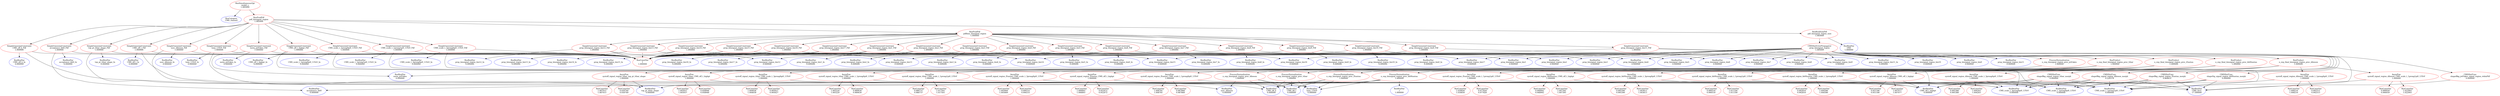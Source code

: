 digraph "model_s"{
"model_s" [ color=red, label="RooSimultaneousOpt\nmodel_s\n1.085009"];
"CMS_channel" [ color=blue, label="RooCategory\nCMS_channel"];
"pdf_binsignal_region" [ color=red, label="RooProdPdf\npdf_binsignal_region\n1.085009"];
"CMS_eff_b_Pdf" [ color=red, label="SimpleGaussianConstraint\nCMS_eff_b_Pdf\n1.000000"];
"CMS_eff_b" [ color=blue, label="RooRealVar\nCMS_eff_b\n0.000000"];
"CMS_eff_b_In" [ color=blue, label="RooRealVar\nCMS_eff_b_In\n0.000000"];
"1" [ color=red, label="RooConstVar\n1\n1.000000"];
"CMS_eff_t_Pdf" [ color=red, label="SimpleGaussianConstraint\nCMS_eff_t_Pdf\n1.000000"];
"CMS_eff_t" [ color=blue, label="RooRealVar\nCMS_eff_t\n0.000000"];
"CMS_eff_t_In" [ color=blue, label="RooRealVar\nCMS_eff_t_In\n0.000000"];
"CMS_eff_t_highpt_Pdf" [ color=red, label="SimpleGaussianConstraint\nCMS_eff_t_highpt_Pdf\n1.000000"];
"CMS_eff_t_highpt" [ color=blue, label="RooRealVar\nCMS_eff_t_highpt\n0.000000"];
"CMS_eff_t_highpt_In" [ color=blue, label="RooRealVar\nCMS_eff_t_highpt_In\n0.000000"];
"CMS_scale_t_1prong0pi0_13TeV_Pdf" [ color=red, label="SimpleGaussianConstraint\nCMS_scale_t_1prong0pi0_13TeV_Pdf\n1.000000"];
"CMS_scale_t_1prong0pi0_13TeV" [ color=blue, label="RooRealVar\nCMS_scale_t_1prong0pi0_13TeV\n0.000000"];
"CMS_scale_t_1prong0pi0_13TeV_In" [ color=blue, label="RooRealVar\nCMS_scale_t_1prong0pi0_13TeV_In\n0.000000"];
"CMS_scale_t_1prong1pi0_13TeV_Pdf" [ color=red, label="SimpleGaussianConstraint\nCMS_scale_t_1prong1pi0_13TeV_Pdf\n1.000000"];
"CMS_scale_t_1prong1pi0_13TeV" [ color=blue, label="RooRealVar\nCMS_scale_t_1prong1pi0_13TeV\n0.000000"];
"CMS_scale_t_1prong1pi0_13TeV_In" [ color=blue, label="RooRealVar\nCMS_scale_t_1prong1pi0_13TeV_In\n0.000000"];
"CMS_scale_t_3prong0pi0_13TeV_Pdf" [ color=red, label="SimpleGaussianConstraint\nCMS_scale_t_3prong0pi0_13TeV_Pdf\n1.000000"];
"CMS_scale_t_3prong0pi0_13TeV" [ color=blue, label="RooRealVar\nCMS_scale_t_3prong0pi0_13TeV\n0.000000"];
"CMS_scale_t_3prong0pi0_13TeV_In" [ color=blue, label="RooRealVar\nCMS_scale_t_3prong0pi0_13TeV_In\n0.000000"];
"acceptance_bbH_Pdf" [ color=red, label="SimpleGaussianConstraint\nacceptance_bbH_Pdf\n1.000000"];
"acceptance_bbH" [ color=blue, label="RooRealVar\nacceptance_bbH\n0.000000"];
"acceptance_bbH_In" [ color=blue, label="RooRealVar\nacceptance_bbH_In\n0.000000"];
"lumi_13TeV_Pdf" [ color=red, label="SimpleGaussianConstraint\nlumi_13TeV_Pdf\n1.000000"];
"lumi_13TeV" [ color=blue, label="RooRealVar\nlumi_13TeV\n0.000000"];
"lumi_13TeV_In" [ color=blue, label="RooRealVar\nlumi_13TeV_In\n0.000000"];
"norm_jetFakes_Pdf" [ color=red, label="SimpleGaussianConstraint\nnorm_jetFakes_Pdf\n1.000000"];
"norm_jetFakes" [ color=blue, label="RooRealVar\nnorm_jetFakes\n0.000000"];
"norm_jetFakes_In" [ color=blue, label="RooRealVar\nnorm_jetFakes_In\n0.000000"];
"top_pt_ttbar_shape_Pdf" [ color=red, label="SimpleGaussianConstraint\ntop_pt_ttbar_shape_Pdf\n1.000000"];
"top_pt_ttbar_shape" [ color=blue, label="RooRealVar\ntop_pt_ttbar_shape\n0.000000"];
"top_pt_ttbar_shape_In" [ color=blue, label="RooRealVar\ntop_pt_ttbar_shape_In\n0.000000"];
"xsec_diboson_Pdf" [ color=red, label="SimpleGaussianConstraint\nxsec_diboson_Pdf\n1.000000"];
"xsec_diboson" [ color=blue, label="RooRealVar\nxsec_diboson\n0.000000"];
"xsec_diboson_In" [ color=blue, label="RooRealVar\nxsec_diboson_In\n0.000000"];
"pdf_binsignal_region_nuis" [ color=red, label="RooRealSumPdf\npdf_binsignal_region_nuis\n1.085009"];
"prop_binsignal_region" [ color=red, label="CMSHistErrorPropagator\nprop_binsignal_region\n1.085009"];
"CMS_th1x" [ color=blue, label="RooRealVar\nCMS_th1x\n17.500000"];
"shapeBkg_signal_region_ttbar_morph" [ color=red, label="CMSHistFunc\nshapeBkg_signal_region_ttbar_morph\n0.000000"];
"shapeBkg_signal_region_diboson_morph" [ color=red, label="CMSHistFunc\nshapeBkg_signal_region_diboson_morph\n0.220378"];
"shapeBkg_signal_region_Ztautau_morph" [ color=red, label="CMSHistFunc\nshapeBkg_signal_region_Ztautau_morph\n0.864631"];
"shapeBkg_jetFakes_signal_region_rebinPdf" [ color=red, label="CMSHistFunc\nshapeBkg_jetFakes_signal_region_rebinPdf\n0.000000"];
"shapeSig_signal_region_bbHtautau_morph" [ color=red, label="CMSHistFunc\nshapeSig_signal_region_bbHtautau_morph\n0.000000"];
"n_exp_final_binsignal_region_proc_ttbar" [ color=red, label="RooProduct\nn_exp_final_binsignal_region_proc_ttbar\n1.000000"];
"n_exp_binsignal_region_proc_ttbar" [ color=red, label="ProcessNormalization\nn_exp_binsignal_region_proc_ttbar\n1.000000"];
"systeff_signal_region_ttbar_CMS_eff_t_highpt" [ color=red, label="AsymPow\nsysteff_signal_region_ttbar_CMS_eff_t_highpt\n1.000000"];
"0.958948" [ color=red, label="RooConstVar\n0.958948\n0.958948"];
"1.005937" [ color=red, label="RooConstVar\n1.005937\n1.005937"];
"systeff_signal_region_ttbar_CMS_scale_t_1prong0pi0_13TeV" [ color=red, label="AsymPow\nsysteff_signal_region_ttbar_CMS_scale_t_1prong0pi0_13TeV\n1.000000"];
"0.989630" [ color=red, label="RooConstVar\n0.989630\n0.989630"];
"1.005220" [ color=red, label="RooConstVar\n1.005220\n1.005220"];
"systeff_signal_region_ttbar_CMS_scale_t_1prong1pi0_13TeV" [ color=red, label="AsymPow\nsysteff_signal_region_ttbar_CMS_scale_t_1prong1pi0_13TeV\n1.000000"];
"0.986737" [ color=red, label="RooConstVar\n0.986737\n0.986737"];
"1.017501" [ color=red, label="RooConstVar\n1.017501\n1.017501"];
"systeff_signal_region_ttbar_CMS_scale_t_3prong0pi0_13TeV" [ color=red, label="AsymPow\nsysteff_signal_region_ttbar_CMS_scale_t_3prong0pi0_13TeV\n1.000000"];
"0.995627" [ color=red, label="RooConstVar\n0.995627\n0.995627"];
"1.004658" [ color=red, label="RooConstVar\n1.004658\n1.004658"];
"systeff_signal_region_ttbar_top_pt_ttbar_shape" [ color=red, label="AsymPow\nsysteff_signal_region_ttbar_top_pt_ttbar_shape\n1.000000"];
"1.087015" [ color=red, label="RooConstVar\n1.087015\n1.087015"];
"0.930749" [ color=red, label="RooConstVar\n0.930749\n0.930749"];
"n_exp_final_binsignal_region_proc_diboson" [ color=red, label="RooProduct\nn_exp_final_binsignal_region_proc_diboson\n1.000000"];
"n_exp_binsignal_region_proc_diboson" [ color=red, label="ProcessNormalization\nn_exp_binsignal_region_proc_diboson\n1.000000"];
"systeff_signal_region_diboson_CMS_eff_t_highpt" [ color=red, label="AsymPow\nsysteff_signal_region_diboson_CMS_eff_t_highpt\n1.000000"];
"0.951186" [ color=red, label="RooConstVar\n0.951186\n0.951186"];
"1.007077" [ color=red, label="RooConstVar\n1.007077\n1.007077"];
"systeff_signal_region_diboson_CMS_scale_t_1prong0pi0_13TeV" [ color=red, label="AsymPow\nsysteff_signal_region_diboson_CMS_scale_t_1prong0pi0_13TeV\n1.000000"];
"0.992515" [ color=red, label="RooConstVar\n0.992515\n0.992515"];
"1.008216" [ color=red, label="RooConstVar\n1.008216\n1.008216"];
"systeff_signal_region_diboson_CMS_scale_t_1prong1pi0_13TeV" [ color=red, label="AsymPow\nsysteff_signal_region_diboson_CMS_scale_t_1prong1pi0_13TeV\n1.000000"];
"0.990059" [ color=red, label="RooConstVar\n0.990059\n0.990059"];
"1.022993" [ color=red, label="RooConstVar\n1.022993\n1.022993"];
"systeff_signal_region_diboson_CMS_scale_t_3prong0pi0_13TeV" [ color=red, label="AsymPow\nsysteff_signal_region_diboson_CMS_scale_t_3prong0pi0_13TeV\n1.000000"];
"0.995388" [ color=red, label="RooConstVar\n0.995388\n0.995388"];
"1.004263" [ color=red, label="RooConstVar\n1.004263\n1.004263"];
"n_exp_final_binsignal_region_proc_Ztautau" [ color=red, label="RooProduct\nn_exp_final_binsignal_region_proc_Ztautau\n1.000000"];
"n_exp_binsignal_region_proc_Ztautau" [ color=red, label="ProcessNormalization\nn_exp_binsignal_region_proc_Ztautau\n1.000000"];
"systeff_signal_region_Ztautau_CMS_eff_t_highpt" [ color=red, label="AsymPow\nsysteff_signal_region_Ztautau_CMS_eff_t_highpt\n1.000000"];
"0.952472" [ color=red, label="RooConstVar\n0.952472\n0.952472"];
"1.006893" [ color=red, label="RooConstVar\n1.006893\n1.006893"];
"systeff_signal_region_Ztautau_CMS_scale_t_1prong0pi0_13TeV" [ color=red, label="AsymPow\nsysteff_signal_region_Ztautau_CMS_scale_t_1prong0pi0_13TeV\n1.000000"];
"0.987868" [ color=red, label="RooConstVar\n0.987868\n0.987868"];
"1.008781" [ color=red, label="RooConstVar\n1.008781\n1.008781"];
"systeff_signal_region_Ztautau_CMS_scale_t_1prong1pi0_13TeV" [ color=red, label="AsymPow\nsysteff_signal_region_Ztautau_CMS_scale_t_1prong1pi0_13TeV\n1.000000"];
"0.977826" [ color=red, label="RooConstVar\n0.977826\n0.977826"];
"1.030856" [ color=red, label="RooConstVar\n1.030856\n1.030856"];
"systeff_signal_region_Ztautau_CMS_scale_t_3prong0pi0_13TeV" [ color=red, label="AsymPow\nsysteff_signal_region_Ztautau_CMS_scale_t_3prong0pi0_13TeV\n1.000000"];
"0.994331" [ color=red, label="RooConstVar\n0.994331\n0.994331"];
"1.005669" [ color=red, label="RooConstVar\n1.005669\n1.005669"];
"n_exp_binsignal_region_proc_jetFakes" [ color=red, label="ProcessNormalization\nn_exp_binsignal_region_proc_jetFakes\n1.000000"];
"n_exp_final_binsignal_region_proc_bbHtautau" [ color=red, label="RooProduct\nn_exp_final_binsignal_region_proc_bbHtautau\n1.000000"];
"n_exp_binsignal_region_proc_bbHtautau" [ color=red, label="ProcessNormalization\nn_exp_binsignal_region_proc_bbHtautau\n1.000000"];
"r" [ color=blue, label="RooRealVar\nr\n1.000000"];
"systeff_signal_region_bbHtautau_CMS_eff_t_highpt" [ color=red, label="AsymPow\nsysteff_signal_region_bbHtautau_CMS_eff_t_highpt\n1.000000"];
"0.948992" [ color=red, label="RooConstVar\n0.948992\n0.948992"];
"1.007395" [ color=red, label="RooConstVar\n1.007395\n1.007395"];
"systeff_signal_region_bbHtautau_CMS_scale_t_1prong0pi0_13TeV" [ color=red, label="AsymPow\nsysteff_signal_region_bbHtautau_CMS_scale_t_1prong0pi0_13TeV\n1.000000"];
"0.992816" [ color=red, label="RooConstVar\n0.992816\n0.992816"];
"1.004586" [ color=red, label="RooConstVar\n1.004586\n1.004586"];
"systeff_signal_region_bbHtautau_CMS_scale_t_1prong1pi0_13TeV" [ color=red, label="AsymPow\nsysteff_signal_region_bbHtautau_CMS_scale_t_1prong1pi0_13TeV\n1.000000"];
"0.990518" [ color=red, label="RooConstVar\n0.990518\n0.990518"];
"1.011356" [ color=red, label="RooConstVar\n1.011356\n1.011356"];
"systeff_signal_region_bbHtautau_CMS_scale_t_3prong0pi0_13TeV" [ color=red, label="AsymPow\nsysteff_signal_region_bbHtautau_CMS_scale_t_3prong0pi0_13TeV\n1.000000"];
"0.995390" [ color=red, label="RooConstVar\n0.995390\n0.995390"];
"1.003613" [ color=red, label="RooConstVar\n1.003613\n1.003613"];
"prop_binsignal_region_bin0" [ color=blue, label="RooRealVar\nprop_binsignal_region_bin0\n0.000000"];
"prop_binsignal_region_bin1" [ color=blue, label="RooRealVar\nprop_binsignal_region_bin1\n0.000000"];
"prop_binsignal_region_bin2" [ color=blue, label="RooRealVar\nprop_binsignal_region_bin2\n0.000000"];
"prop_binsignal_region_bin3" [ color=blue, label="RooRealVar\nprop_binsignal_region_bin3\n0.000000"];
"prop_binsignal_region_bin4" [ color=blue, label="RooRealVar\nprop_binsignal_region_bin4\n0.000000"];
"prop_binsignal_region_bin5" [ color=blue, label="RooRealVar\nprop_binsignal_region_bin5\n0.000000"];
"prop_binsignal_region_bin6" [ color=blue, label="RooRealVar\nprop_binsignal_region_bin6\n0.000000"];
"prop_binsignal_region_bin7" [ color=blue, label="RooRealVar\nprop_binsignal_region_bin7\n0.000000"];
"prop_binsignal_region_bin8" [ color=blue, label="RooRealVar\nprop_binsignal_region_bin8\n0.000000"];
"prop_binsignal_region_bin9" [ color=blue, label="RooRealVar\nprop_binsignal_region_bin9\n0.000000"];
"prop_binsignal_region_bin10" [ color=blue, label="RooRealVar\nprop_binsignal_region_bin10\n0.000000"];
"prop_binsignal_region_bin11" [ color=blue, label="RooRealVar\nprop_binsignal_region_bin11\n0.000000"];
"prop_binsignal_region_bin12" [ color=blue, label="RooRealVar\nprop_binsignal_region_bin12\n0.000000"];
"prop_binsignal_region_bin13" [ color=blue, label="RooRealVar\nprop_binsignal_region_bin13\n0.000000"];
"prop_binsignal_region_bin14" [ color=blue, label="RooRealVar\nprop_binsignal_region_bin14\n0.000000"];
"prop_binsignal_region_bin15" [ color=blue, label="RooRealVar\nprop_binsignal_region_bin15\n0.000000"];
"prop_binsignal_region_bin16" [ color=blue, label="RooRealVar\nprop_binsignal_region_bin16\n0.000000"];
"prop_binsignal_region_bin17" [ color=blue, label="RooRealVar\nprop_binsignal_region_bin17\n0.000000"];
"ONE" [ color=blue, label="RooRealVar\nONE\n1.000000"];
"pdfbins_binsignal_region" [ color=red, label="RooProdPdf\npdfbins_binsignal_region\n1.000000"];
"prop_binsignal_region_bin0_Pdf" [ color=red, label="SimpleGaussianConstraint\nprop_binsignal_region_bin0_Pdf\n1.000000"];
"prop_binsignal_region_bin0_In" [ color=blue, label="RooRealVar\nprop_binsignal_region_bin0_In\n0.000000"];
"prop_binsignal_region_bin1_Pdf" [ color=red, label="SimpleGaussianConstraint\nprop_binsignal_region_bin1_Pdf\n1.000000"];
"prop_binsignal_region_bin1_In" [ color=blue, label="RooRealVar\nprop_binsignal_region_bin1_In\n0.000000"];
"prop_binsignal_region_bin2_Pdf" [ color=red, label="SimpleGaussianConstraint\nprop_binsignal_region_bin2_Pdf\n1.000000"];
"prop_binsignal_region_bin2_In" [ color=blue, label="RooRealVar\nprop_binsignal_region_bin2_In\n0.000000"];
"prop_binsignal_region_bin3_Pdf" [ color=red, label="SimpleGaussianConstraint\nprop_binsignal_region_bin3_Pdf\n1.000000"];
"prop_binsignal_region_bin3_In" [ color=blue, label="RooRealVar\nprop_binsignal_region_bin3_In\n0.000000"];
"prop_binsignal_region_bin4_Pdf" [ color=red, label="SimpleGaussianConstraint\nprop_binsignal_region_bin4_Pdf\n1.000000"];
"prop_binsignal_region_bin4_In" [ color=blue, label="RooRealVar\nprop_binsignal_region_bin4_In\n0.000000"];
"prop_binsignal_region_bin5_Pdf" [ color=red, label="SimpleGaussianConstraint\nprop_binsignal_region_bin5_Pdf\n1.000000"];
"prop_binsignal_region_bin5_In" [ color=blue, label="RooRealVar\nprop_binsignal_region_bin5_In\n0.000000"];
"prop_binsignal_region_bin6_Pdf" [ color=red, label="SimpleGaussianConstraint\nprop_binsignal_region_bin6_Pdf\n1.000000"];
"prop_binsignal_region_bin6_In" [ color=blue, label="RooRealVar\nprop_binsignal_region_bin6_In\n0.000000"];
"prop_binsignal_region_bin7_Pdf" [ color=red, label="SimpleGaussianConstraint\nprop_binsignal_region_bin7_Pdf\n1.000000"];
"prop_binsignal_region_bin7_In" [ color=blue, label="RooRealVar\nprop_binsignal_region_bin7_In\n0.000000"];
"prop_binsignal_region_bin8_Pdf" [ color=red, label="SimpleGaussianConstraint\nprop_binsignal_region_bin8_Pdf\n1.000000"];
"prop_binsignal_region_bin8_In" [ color=blue, label="RooRealVar\nprop_binsignal_region_bin8_In\n0.000000"];
"prop_binsignal_region_bin9_Pdf" [ color=red, label="SimpleGaussianConstraint\nprop_binsignal_region_bin9_Pdf\n1.000000"];
"prop_binsignal_region_bin9_In" [ color=blue, label="RooRealVar\nprop_binsignal_region_bin9_In\n0.000000"];
"prop_binsignal_region_bin10_Pdf" [ color=red, label="SimpleGaussianConstraint\nprop_binsignal_region_bin10_Pdf\n1.000000"];
"prop_binsignal_region_bin10_In" [ color=blue, label="RooRealVar\nprop_binsignal_region_bin10_In\n0.000000"];
"prop_binsignal_region_bin11_Pdf" [ color=red, label="SimpleGaussianConstraint\nprop_binsignal_region_bin11_Pdf\n1.000000"];
"prop_binsignal_region_bin11_In" [ color=blue, label="RooRealVar\nprop_binsignal_region_bin11_In\n0.000000"];
"prop_binsignal_region_bin12_Pdf" [ color=red, label="SimpleGaussianConstraint\nprop_binsignal_region_bin12_Pdf\n1.000000"];
"prop_binsignal_region_bin12_In" [ color=blue, label="RooRealVar\nprop_binsignal_region_bin12_In\n0.000000"];
"prop_binsignal_region_bin13_Pdf" [ color=red, label="SimpleGaussianConstraint\nprop_binsignal_region_bin13_Pdf\n1.000000"];
"prop_binsignal_region_bin13_In" [ color=blue, label="RooRealVar\nprop_binsignal_region_bin13_In\n0.000000"];
"prop_binsignal_region_bin14_Pdf" [ color=red, label="SimpleGaussianConstraint\nprop_binsignal_region_bin14_Pdf\n1.000000"];
"prop_binsignal_region_bin14_In" [ color=blue, label="RooRealVar\nprop_binsignal_region_bin14_In\n0.000000"];
"prop_binsignal_region_bin15_Pdf" [ color=red, label="SimpleGaussianConstraint\nprop_binsignal_region_bin15_Pdf\n1.000000"];
"prop_binsignal_region_bin15_In" [ color=blue, label="RooRealVar\nprop_binsignal_region_bin15_In\n0.000000"];
"prop_binsignal_region_bin16_Pdf" [ color=red, label="SimpleGaussianConstraint\nprop_binsignal_region_bin16_Pdf\n1.000000"];
"prop_binsignal_region_bin16_In" [ color=blue, label="RooRealVar\nprop_binsignal_region_bin16_In\n0.000000"];
"prop_binsignal_region_bin17_Pdf" [ color=red, label="SimpleGaussianConstraint\nprop_binsignal_region_bin17_Pdf\n1.000000"];
"prop_binsignal_region_bin17_In" [ color=blue, label="RooRealVar\nprop_binsignal_region_bin17_In\n0.000000"];
"CMS_scale_t_3prong0pi0_13TeV_Pdf" -> "1";
"CMS_scale_t_3prong0pi0_13TeV_Pdf" -> "CMS_scale_t_3prong0pi0_13TeV";
"CMS_scale_t_3prong0pi0_13TeV_Pdf" -> "CMS_scale_t_3prong0pi0_13TeV_In";
"CMS_eff_b_Pdf" -> "1";
"CMS_eff_b_Pdf" -> "CMS_eff_b_In";
"CMS_eff_b_Pdf" -> "CMS_eff_b";
"CMS_eff_t_highpt_Pdf" -> "1";
"CMS_eff_t_highpt_Pdf" -> "CMS_eff_t_highpt";
"CMS_eff_t_highpt_Pdf" -> "CMS_eff_t_highpt_In";
"CMS_eff_t_Pdf" -> "1";
"CMS_eff_t_Pdf" -> "CMS_eff_t_In";
"CMS_eff_t_Pdf" -> "CMS_eff_t";
"prop_binsignal_region_bin8_Pdf" -> "prop_binsignal_region_bin8";
"prop_binsignal_region_bin8_Pdf" -> "1";
"prop_binsignal_region_bin8_Pdf" -> "prop_binsignal_region_bin8_In";
"xsec_diboson_Pdf" -> "1";
"xsec_diboson_Pdf" -> "xsec_diboson_In";
"xsec_diboson_Pdf" -> "xsec_diboson";
"lumi_13TeV_Pdf" -> "1";
"lumi_13TeV_Pdf" -> "lumi_13TeV_In";
"lumi_13TeV_Pdf" -> "lumi_13TeV";
"CMS_scale_t_1prong0pi0_13TeV_Pdf" -> "1";
"CMS_scale_t_1prong0pi0_13TeV_Pdf" -> "CMS_scale_t_1prong0pi0_13TeV";
"CMS_scale_t_1prong0pi0_13TeV_Pdf" -> "CMS_scale_t_1prong0pi0_13TeV_In";
"CMS_scale_t_1prong1pi0_13TeV_Pdf" -> "1";
"CMS_scale_t_1prong1pi0_13TeV_Pdf" -> "CMS_scale_t_1prong1pi0_13TeV";
"CMS_scale_t_1prong1pi0_13TeV_Pdf" -> "CMS_scale_t_1prong1pi0_13TeV_In";
"acceptance_bbH_Pdf" -> "1";
"acceptance_bbH_Pdf" -> "acceptance_bbH_In";
"acceptance_bbH_Pdf" -> "acceptance_bbH";
"top_pt_ttbar_shape_Pdf" -> "1";
"top_pt_ttbar_shape_Pdf" -> "top_pt_ttbar_shape";
"top_pt_ttbar_shape_Pdf" -> "top_pt_ttbar_shape_In";
"norm_jetFakes_Pdf" -> "1";
"norm_jetFakes_Pdf" -> "norm_jetFakes";
"norm_jetFakes_Pdf" -> "norm_jetFakes_In";
"n_exp_binsignal_region_proc_Ztautau" -> "CMS_eff_b";
"n_exp_binsignal_region_proc_Ztautau" -> "CMS_eff_t";
"n_exp_binsignal_region_proc_Ztautau" -> "lumi_13TeV";
"n_exp_binsignal_region_proc_diboson" -> "CMS_eff_b";
"n_exp_binsignal_region_proc_diboson" -> "CMS_eff_t";
"n_exp_binsignal_region_proc_diboson" -> "xsec_diboson";
"n_exp_binsignal_region_proc_diboson" -> "lumi_13TeV";
"n_exp_binsignal_region_proc_ttbar" -> "CMS_eff_b";
"n_exp_binsignal_region_proc_ttbar" -> "CMS_eff_t";
"n_exp_binsignal_region_proc_ttbar" -> "lumi_13TeV";
"n_exp_binsignal_region_proc_jetFakes" -> "norm_jetFakes";
"n_exp_binsignal_region_proc_bbHtautau" -> "r";
"n_exp_binsignal_region_proc_bbHtautau" -> "CMS_eff_b";
"n_exp_binsignal_region_proc_bbHtautau" -> "CMS_eff_t";
"n_exp_binsignal_region_proc_bbHtautau" -> "acceptance_bbH";
"n_exp_binsignal_region_proc_bbHtautau" -> "lumi_13TeV";
"prop_binsignal_region_bin1_Pdf" -> "1";
"prop_binsignal_region_bin1_Pdf" -> "prop_binsignal_region_bin1_In";
"prop_binsignal_region_bin1_Pdf" -> "prop_binsignal_region_bin1";
"prop_binsignal_region_bin5_Pdf" -> "prop_binsignal_region_bin5";
"prop_binsignal_region_bin5_Pdf" -> "1";
"prop_binsignal_region_bin5_Pdf" -> "prop_binsignal_region_bin5_In";
"prop_binsignal_region_bin2_Pdf" -> "1";
"prop_binsignal_region_bin2_Pdf" -> "prop_binsignal_region_bin2";
"prop_binsignal_region_bin2_Pdf" -> "prop_binsignal_region_bin2_In";
"prop_binsignal_region_bin0_Pdf" -> "1";
"prop_binsignal_region_bin0_Pdf" -> "prop_binsignal_region_bin0";
"prop_binsignal_region_bin0_Pdf" -> "prop_binsignal_region_bin0_In";
"prop_binsignal_region_bin13_Pdf" -> "1";
"prop_binsignal_region_bin13_Pdf" -> "prop_binsignal_region_bin13";
"prop_binsignal_region_bin13_Pdf" -> "prop_binsignal_region_bin13_In";
"prop_binsignal_region_bin6_Pdf" -> "1";
"prop_binsignal_region_bin6_Pdf" -> "prop_binsignal_region_bin6";
"prop_binsignal_region_bin6_Pdf" -> "prop_binsignal_region_bin6_In";
"prop_binsignal_region_bin9_Pdf" -> "1";
"prop_binsignal_region_bin9_Pdf" -> "prop_binsignal_region_bin9";
"prop_binsignal_region_bin9_Pdf" -> "prop_binsignal_region_bin9_In";
"prop_binsignal_region_bin3_Pdf" -> "1";
"prop_binsignal_region_bin3_Pdf" -> "prop_binsignal_region_bin3_In";
"prop_binsignal_region_bin3_Pdf" -> "prop_binsignal_region_bin3";
"prop_binsignal_region_bin7_Pdf" -> "1";
"prop_binsignal_region_bin7_Pdf" -> "prop_binsignal_region_bin7";
"prop_binsignal_region_bin7_Pdf" -> "prop_binsignal_region_bin7_In";
"prop_binsignal_region_bin4_Pdf" -> "1";
"prop_binsignal_region_bin4_Pdf" -> "prop_binsignal_region_bin4";
"prop_binsignal_region_bin4_Pdf" -> "prop_binsignal_region_bin4_In";
"prop_binsignal_region_bin12_Pdf" -> "1";
"prop_binsignal_region_bin12_Pdf" -> "prop_binsignal_region_bin12_In";
"prop_binsignal_region_bin12_Pdf" -> "prop_binsignal_region_bin12";
"prop_binsignal_region_bin15_Pdf" -> "1";
"prop_binsignal_region_bin15_Pdf" -> "prop_binsignal_region_bin15";
"prop_binsignal_region_bin15_Pdf" -> "prop_binsignal_region_bin15_In";
"prop_binsignal_region_bin17_Pdf" -> "1";
"prop_binsignal_region_bin17_Pdf" -> "prop_binsignal_region_bin17_In";
"prop_binsignal_region_bin17_Pdf" -> "prop_binsignal_region_bin17";
"prop_binsignal_region_bin10_Pdf" -> "1";
"prop_binsignal_region_bin10_Pdf" -> "prop_binsignal_region_bin10";
"prop_binsignal_region_bin10_Pdf" -> "prop_binsignal_region_bin10_In";
"prop_binsignal_region_bin11_Pdf" -> "1";
"prop_binsignal_region_bin11_Pdf" -> "prop_binsignal_region_bin11_In";
"prop_binsignal_region_bin11_Pdf" -> "prop_binsignal_region_bin11";
"prop_binsignal_region_bin14_Pdf" -> "1";
"prop_binsignal_region_bin14_Pdf" -> "prop_binsignal_region_bin14";
"prop_binsignal_region_bin14_Pdf" -> "prop_binsignal_region_bin14_In";
"prop_binsignal_region_bin16_Pdf" -> "1";
"prop_binsignal_region_bin16_Pdf" -> "prop_binsignal_region_bin16_In";
"prop_binsignal_region_bin16_Pdf" -> "prop_binsignal_region_bin16";
"model_s" -> "CMS_channel";
"model_s" -> "pdf_binsignal_region";
"pdf_binsignal_region" -> "CMS_scale_t_3prong0pi0_13TeV_Pdf";
"pdf_binsignal_region" -> "CMS_eff_b_Pdf";
"pdf_binsignal_region" -> "CMS_eff_t_highpt_Pdf";
"pdf_binsignal_region" -> "CMS_eff_t_Pdf";
"pdf_binsignal_region" -> "xsec_diboson_Pdf";
"pdf_binsignal_region" -> "lumi_13TeV_Pdf";
"pdf_binsignal_region" -> "CMS_scale_t_1prong0pi0_13TeV_Pdf";
"pdf_binsignal_region" -> "CMS_scale_t_1prong1pi0_13TeV_Pdf";
"pdf_binsignal_region" -> "acceptance_bbH_Pdf";
"pdf_binsignal_region" -> "top_pt_ttbar_shape_Pdf";
"pdf_binsignal_region" -> "norm_jetFakes_Pdf";
"pdf_binsignal_region" -> "pdf_binsignal_region_nuis";
"pdf_binsignal_region" -> "pdfbins_binsignal_region";
"pdf_binsignal_region_nuis" -> "ONE";
"pdf_binsignal_region_nuis" -> "prop_binsignal_region";
"prop_binsignal_region" -> "CMS_th1x";
"prop_binsignal_region" -> "prop_binsignal_region_bin5";
"prop_binsignal_region" -> "prop_binsignal_region_bin8";
"prop_binsignal_region" -> "prop_binsignal_region_bin7";
"prop_binsignal_region" -> "prop_binsignal_region_bin15";
"prop_binsignal_region" -> "prop_binsignal_region_bin6";
"prop_binsignal_region" -> "prop_binsignal_region_bin0";
"prop_binsignal_region" -> "prop_binsignal_region_bin4";
"prop_binsignal_region" -> "n_exp_binsignal_region_proc_jetFakes";
"prop_binsignal_region" -> "prop_binsignal_region_bin2";
"prop_binsignal_region" -> "prop_binsignal_region_bin14";
"prop_binsignal_region" -> "prop_binsignal_region_bin13";
"prop_binsignal_region" -> "prop_binsignal_region_bin3";
"prop_binsignal_region" -> "prop_binsignal_region_bin1";
"prop_binsignal_region" -> "prop_binsignal_region_bin9";
"prop_binsignal_region" -> "prop_binsignal_region_bin10";
"prop_binsignal_region" -> "prop_binsignal_region_bin11";
"prop_binsignal_region" -> "prop_binsignal_region_bin16";
"prop_binsignal_region" -> "prop_binsignal_region_bin12";
"prop_binsignal_region" -> "prop_binsignal_region_bin17";
"prop_binsignal_region" -> "shapeBkg_signal_region_ttbar_morph";
"prop_binsignal_region" -> "shapeBkg_signal_region_diboson_morph";
"prop_binsignal_region" -> "shapeBkg_signal_region_Ztautau_morph";
"prop_binsignal_region" -> "shapeBkg_jetFakes_signal_region_rebinPdf";
"prop_binsignal_region" -> "shapeSig_signal_region_bbHtautau_morph";
"prop_binsignal_region" -> "n_exp_final_binsignal_region_proc_ttbar";
"prop_binsignal_region" -> "n_exp_final_binsignal_region_proc_diboson";
"prop_binsignal_region" -> "n_exp_final_binsignal_region_proc_Ztautau";
"prop_binsignal_region" -> "n_exp_final_binsignal_region_proc_bbHtautau";
"shapeBkg_signal_region_ttbar_morph" -> "CMS_th1x";
"shapeBkg_signal_region_ttbar_morph" -> "top_pt_ttbar_shape";
"shapeBkg_signal_region_ttbar_morph" -> "CMS_scale_t_1prong1pi0_13TeV";
"shapeBkg_signal_region_ttbar_morph" -> "CMS_eff_t_highpt";
"shapeBkg_signal_region_ttbar_morph" -> "CMS_scale_t_1prong0pi0_13TeV";
"shapeBkg_signal_region_ttbar_morph" -> "CMS_scale_t_3prong0pi0_13TeV";
"shapeBkg_signal_region_diboson_morph" -> "CMS_th1x";
"shapeBkg_signal_region_diboson_morph" -> "CMS_scale_t_1prong1pi0_13TeV";
"shapeBkg_signal_region_diboson_morph" -> "CMS_eff_t_highpt";
"shapeBkg_signal_region_diboson_morph" -> "CMS_scale_t_1prong0pi0_13TeV";
"shapeBkg_signal_region_diboson_morph" -> "CMS_scale_t_3prong0pi0_13TeV";
"shapeBkg_signal_region_Ztautau_morph" -> "CMS_th1x";
"shapeBkg_signal_region_Ztautau_morph" -> "CMS_scale_t_1prong1pi0_13TeV";
"shapeBkg_signal_region_Ztautau_morph" -> "CMS_eff_t_highpt";
"shapeBkg_signal_region_Ztautau_morph" -> "CMS_scale_t_1prong0pi0_13TeV";
"shapeBkg_signal_region_Ztautau_morph" -> "CMS_scale_t_3prong0pi0_13TeV";
"shapeBkg_jetFakes_signal_region_rebinPdf" -> "CMS_th1x";
"shapeSig_signal_region_bbHtautau_morph" -> "CMS_th1x";
"shapeSig_signal_region_bbHtautau_morph" -> "CMS_scale_t_1prong1pi0_13TeV";
"shapeSig_signal_region_bbHtautau_morph" -> "CMS_eff_t_highpt";
"shapeSig_signal_region_bbHtautau_morph" -> "CMS_scale_t_1prong0pi0_13TeV";
"shapeSig_signal_region_bbHtautau_morph" -> "CMS_scale_t_3prong0pi0_13TeV";
"n_exp_final_binsignal_region_proc_ttbar" -> "n_exp_binsignal_region_proc_ttbar";
"n_exp_final_binsignal_region_proc_ttbar" -> "systeff_signal_region_ttbar_CMS_eff_t_highpt";
"n_exp_final_binsignal_region_proc_ttbar" -> "systeff_signal_region_ttbar_CMS_scale_t_1prong0pi0_13TeV";
"n_exp_final_binsignal_region_proc_ttbar" -> "systeff_signal_region_ttbar_CMS_scale_t_1prong1pi0_13TeV";
"n_exp_final_binsignal_region_proc_ttbar" -> "systeff_signal_region_ttbar_CMS_scale_t_3prong0pi0_13TeV";
"n_exp_final_binsignal_region_proc_ttbar" -> "systeff_signal_region_ttbar_top_pt_ttbar_shape";
"systeff_signal_region_ttbar_CMS_eff_t_highpt" -> "CMS_eff_t_highpt";
"systeff_signal_region_ttbar_CMS_eff_t_highpt" -> "0.958948";
"systeff_signal_region_ttbar_CMS_eff_t_highpt" -> "1.005937";
"systeff_signal_region_ttbar_CMS_scale_t_1prong0pi0_13TeV" -> "CMS_scale_t_1prong0pi0_13TeV";
"systeff_signal_region_ttbar_CMS_scale_t_1prong0pi0_13TeV" -> "0.989630";
"systeff_signal_region_ttbar_CMS_scale_t_1prong0pi0_13TeV" -> "1.005220";
"systeff_signal_region_ttbar_CMS_scale_t_1prong1pi0_13TeV" -> "CMS_scale_t_1prong1pi0_13TeV";
"systeff_signal_region_ttbar_CMS_scale_t_1prong1pi0_13TeV" -> "0.986737";
"systeff_signal_region_ttbar_CMS_scale_t_1prong1pi0_13TeV" -> "1.017501";
"systeff_signal_region_ttbar_CMS_scale_t_3prong0pi0_13TeV" -> "CMS_scale_t_3prong0pi0_13TeV";
"systeff_signal_region_ttbar_CMS_scale_t_3prong0pi0_13TeV" -> "0.995627";
"systeff_signal_region_ttbar_CMS_scale_t_3prong0pi0_13TeV" -> "1.004658";
"systeff_signal_region_ttbar_top_pt_ttbar_shape" -> "top_pt_ttbar_shape";
"systeff_signal_region_ttbar_top_pt_ttbar_shape" -> "1.087015";
"systeff_signal_region_ttbar_top_pt_ttbar_shape" -> "0.930749";
"n_exp_final_binsignal_region_proc_diboson" -> "n_exp_binsignal_region_proc_diboson";
"n_exp_final_binsignal_region_proc_diboson" -> "systeff_signal_region_diboson_CMS_eff_t_highpt";
"n_exp_final_binsignal_region_proc_diboson" -> "systeff_signal_region_diboson_CMS_scale_t_1prong0pi0_13TeV";
"n_exp_final_binsignal_region_proc_diboson" -> "systeff_signal_region_diboson_CMS_scale_t_1prong1pi0_13TeV";
"n_exp_final_binsignal_region_proc_diboson" -> "systeff_signal_region_diboson_CMS_scale_t_3prong0pi0_13TeV";
"systeff_signal_region_diboson_CMS_eff_t_highpt" -> "CMS_eff_t_highpt";
"systeff_signal_region_diboson_CMS_eff_t_highpt" -> "0.951186";
"systeff_signal_region_diboson_CMS_eff_t_highpt" -> "1.007077";
"systeff_signal_region_diboson_CMS_scale_t_1prong0pi0_13TeV" -> "CMS_scale_t_1prong0pi0_13TeV";
"systeff_signal_region_diboson_CMS_scale_t_1prong0pi0_13TeV" -> "0.992515";
"systeff_signal_region_diboson_CMS_scale_t_1prong0pi0_13TeV" -> "1.008216";
"systeff_signal_region_diboson_CMS_scale_t_1prong1pi0_13TeV" -> "CMS_scale_t_1prong1pi0_13TeV";
"systeff_signal_region_diboson_CMS_scale_t_1prong1pi0_13TeV" -> "0.990059";
"systeff_signal_region_diboson_CMS_scale_t_1prong1pi0_13TeV" -> "1.022993";
"systeff_signal_region_diboson_CMS_scale_t_3prong0pi0_13TeV" -> "CMS_scale_t_3prong0pi0_13TeV";
"systeff_signal_region_diboson_CMS_scale_t_3prong0pi0_13TeV" -> "0.995388";
"systeff_signal_region_diboson_CMS_scale_t_3prong0pi0_13TeV" -> "1.004263";
"n_exp_final_binsignal_region_proc_Ztautau" -> "n_exp_binsignal_region_proc_Ztautau";
"n_exp_final_binsignal_region_proc_Ztautau" -> "systeff_signal_region_Ztautau_CMS_eff_t_highpt";
"n_exp_final_binsignal_region_proc_Ztautau" -> "systeff_signal_region_Ztautau_CMS_scale_t_1prong0pi0_13TeV";
"n_exp_final_binsignal_region_proc_Ztautau" -> "systeff_signal_region_Ztautau_CMS_scale_t_1prong1pi0_13TeV";
"n_exp_final_binsignal_region_proc_Ztautau" -> "systeff_signal_region_Ztautau_CMS_scale_t_3prong0pi0_13TeV";
"systeff_signal_region_Ztautau_CMS_eff_t_highpt" -> "CMS_eff_t_highpt";
"systeff_signal_region_Ztautau_CMS_eff_t_highpt" -> "0.952472";
"systeff_signal_region_Ztautau_CMS_eff_t_highpt" -> "1.006893";
"systeff_signal_region_Ztautau_CMS_scale_t_1prong0pi0_13TeV" -> "CMS_scale_t_1prong0pi0_13TeV";
"systeff_signal_region_Ztautau_CMS_scale_t_1prong0pi0_13TeV" -> "0.987868";
"systeff_signal_region_Ztautau_CMS_scale_t_1prong0pi0_13TeV" -> "1.008781";
"systeff_signal_region_Ztautau_CMS_scale_t_1prong1pi0_13TeV" -> "CMS_scale_t_1prong1pi0_13TeV";
"systeff_signal_region_Ztautau_CMS_scale_t_1prong1pi0_13TeV" -> "0.977826";
"systeff_signal_region_Ztautau_CMS_scale_t_1prong1pi0_13TeV" -> "1.030856";
"systeff_signal_region_Ztautau_CMS_scale_t_3prong0pi0_13TeV" -> "CMS_scale_t_3prong0pi0_13TeV";
"systeff_signal_region_Ztautau_CMS_scale_t_3prong0pi0_13TeV" -> "0.994331";
"systeff_signal_region_Ztautau_CMS_scale_t_3prong0pi0_13TeV" -> "1.005669";
"n_exp_final_binsignal_region_proc_bbHtautau" -> "n_exp_binsignal_region_proc_bbHtautau";
"n_exp_final_binsignal_region_proc_bbHtautau" -> "systeff_signal_region_bbHtautau_CMS_eff_t_highpt";
"n_exp_final_binsignal_region_proc_bbHtautau" -> "systeff_signal_region_bbHtautau_CMS_scale_t_1prong0pi0_13TeV";
"n_exp_final_binsignal_region_proc_bbHtautau" -> "systeff_signal_region_bbHtautau_CMS_scale_t_1prong1pi0_13TeV";
"n_exp_final_binsignal_region_proc_bbHtautau" -> "systeff_signal_region_bbHtautau_CMS_scale_t_3prong0pi0_13TeV";
"systeff_signal_region_bbHtautau_CMS_eff_t_highpt" -> "CMS_eff_t_highpt";
"systeff_signal_region_bbHtautau_CMS_eff_t_highpt" -> "0.948992";
"systeff_signal_region_bbHtautau_CMS_eff_t_highpt" -> "1.007395";
"systeff_signal_region_bbHtautau_CMS_scale_t_1prong0pi0_13TeV" -> "CMS_scale_t_1prong0pi0_13TeV";
"systeff_signal_region_bbHtautau_CMS_scale_t_1prong0pi0_13TeV" -> "0.992816";
"systeff_signal_region_bbHtautau_CMS_scale_t_1prong0pi0_13TeV" -> "1.004586";
"systeff_signal_region_bbHtautau_CMS_scale_t_1prong1pi0_13TeV" -> "CMS_scale_t_1prong1pi0_13TeV";
"systeff_signal_region_bbHtautau_CMS_scale_t_1prong1pi0_13TeV" -> "0.990518";
"systeff_signal_region_bbHtautau_CMS_scale_t_1prong1pi0_13TeV" -> "1.011356";
"systeff_signal_region_bbHtautau_CMS_scale_t_3prong0pi0_13TeV" -> "CMS_scale_t_3prong0pi0_13TeV";
"systeff_signal_region_bbHtautau_CMS_scale_t_3prong0pi0_13TeV" -> "0.995390";
"systeff_signal_region_bbHtautau_CMS_scale_t_3prong0pi0_13TeV" -> "1.003613";
"pdfbins_binsignal_region" -> "prop_binsignal_region_bin8_Pdf";
"pdfbins_binsignal_region" -> "prop_binsignal_region_bin1_Pdf";
"pdfbins_binsignal_region" -> "prop_binsignal_region_bin5_Pdf";
"pdfbins_binsignal_region" -> "prop_binsignal_region_bin2_Pdf";
"pdfbins_binsignal_region" -> "prop_binsignal_region_bin0_Pdf";
"pdfbins_binsignal_region" -> "prop_binsignal_region_bin13_Pdf";
"pdfbins_binsignal_region" -> "prop_binsignal_region_bin6_Pdf";
"pdfbins_binsignal_region" -> "prop_binsignal_region_bin9_Pdf";
"pdfbins_binsignal_region" -> "prop_binsignal_region_bin3_Pdf";
"pdfbins_binsignal_region" -> "prop_binsignal_region_bin7_Pdf";
"pdfbins_binsignal_region" -> "prop_binsignal_region_bin4_Pdf";
"pdfbins_binsignal_region" -> "prop_binsignal_region_bin12_Pdf";
"pdfbins_binsignal_region" -> "prop_binsignal_region_bin15_Pdf";
"pdfbins_binsignal_region" -> "prop_binsignal_region_bin17_Pdf";
"pdfbins_binsignal_region" -> "prop_binsignal_region_bin10_Pdf";
"pdfbins_binsignal_region" -> "prop_binsignal_region_bin11_Pdf";
"pdfbins_binsignal_region" -> "prop_binsignal_region_bin14_Pdf";
"pdfbins_binsignal_region" -> "prop_binsignal_region_bin16_Pdf";
}
